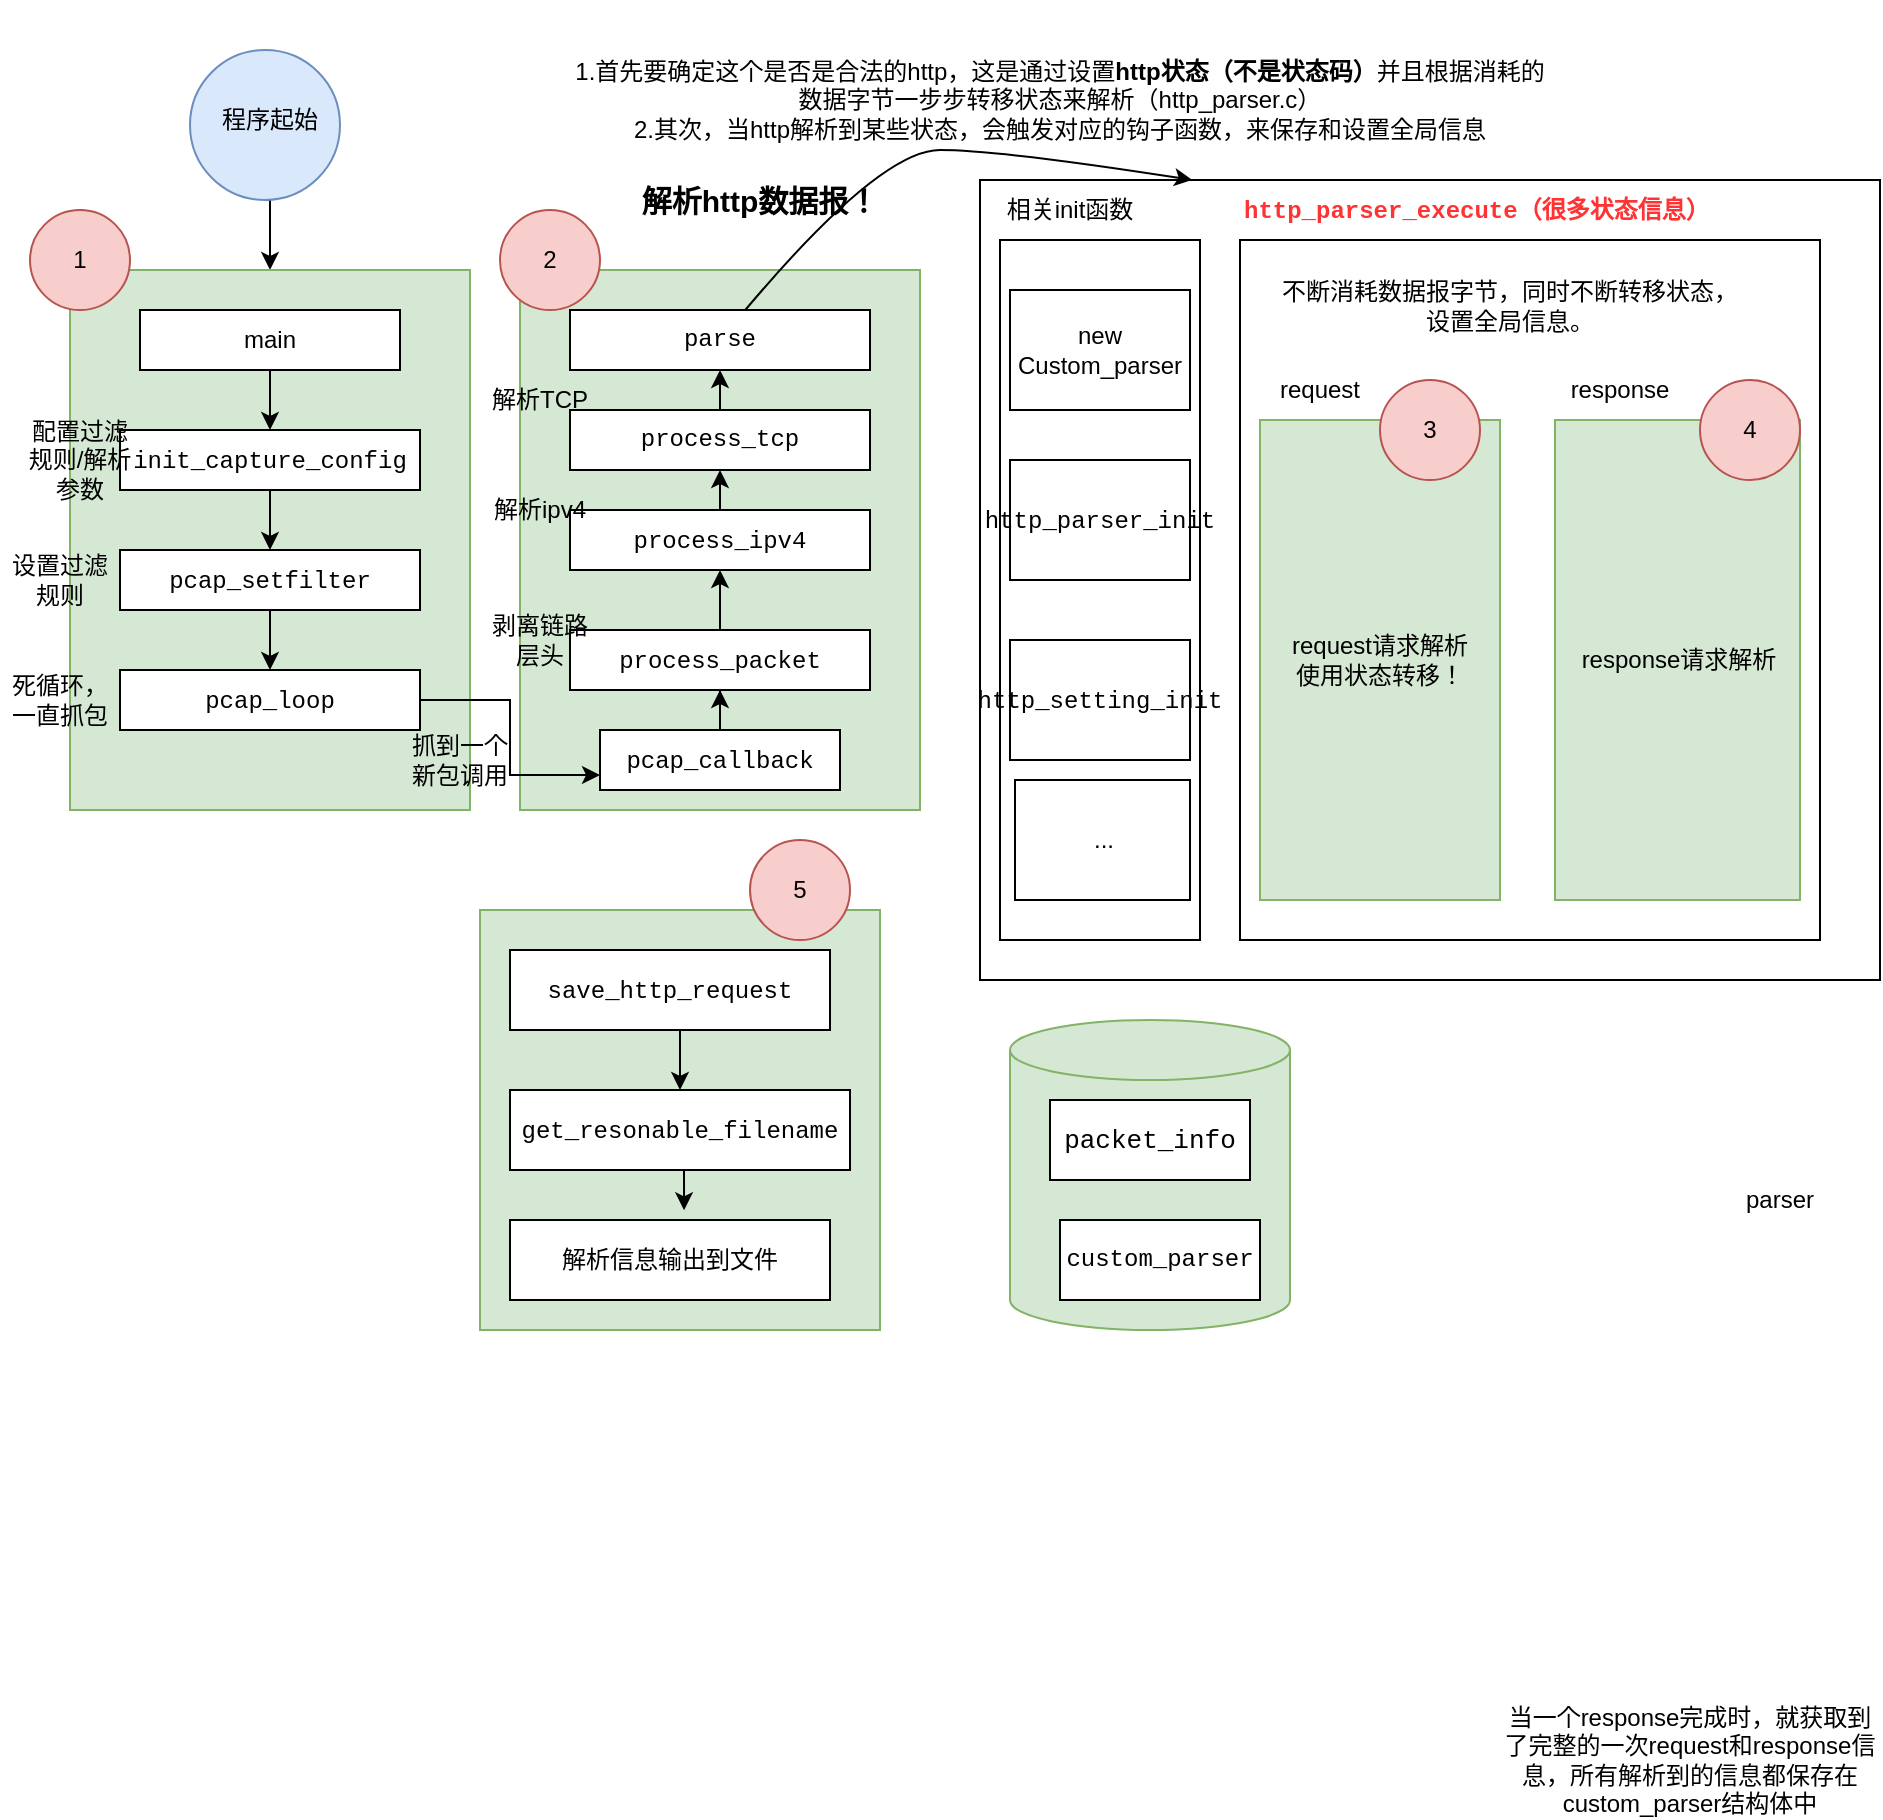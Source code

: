 <mxfile version="21.3.7" type="github">
  <diagram name="第 1 页" id="iuhaI9ObnCfRAcPD-vhr">
    <mxGraphModel dx="1050" dy="517" grid="1" gridSize="10" guides="1" tooltips="1" connect="1" arrows="1" fold="1" page="1" pageScale="1" pageWidth="827" pageHeight="1169" math="0" shadow="0">
      <root>
        <mxCell id="0" />
        <mxCell id="1" parent="0" />
        <mxCell id="MI1LUx4qJ0LQopukVB38-1" style="edgeStyle=orthogonalEdgeStyle;rounded=0;orthogonalLoop=1;jettySize=auto;html=1;exitX=0.5;exitY=1;exitDx=0;exitDy=0;entryX=0.5;entryY=0;entryDx=0;entryDy=0;" edge="1" parent="1" source="MI1LUx4qJ0LQopukVB38-2" target="MI1LUx4qJ0LQopukVB38-7">
          <mxGeometry relative="1" as="geometry" />
        </mxCell>
        <mxCell id="MI1LUx4qJ0LQopukVB38-2" value="" style="ellipse;whiteSpace=wrap;html=1;aspect=fixed;fillColor=#dae8fc;strokeColor=#6c8ebf;" vertex="1" parent="1">
          <mxGeometry x="135" y="40" width="75" height="75" as="geometry" />
        </mxCell>
        <mxCell id="MI1LUx4qJ0LQopukVB38-4" value="" style="rounded=0;whiteSpace=wrap;html=1;" vertex="1" parent="1">
          <mxGeometry x="530" y="105" width="450" height="400" as="geometry" />
        </mxCell>
        <mxCell id="MI1LUx4qJ0LQopukVB38-5" value="" style="shape=cylinder3;whiteSpace=wrap;html=1;boundedLbl=1;backgroundOutline=1;size=15;fillColor=#d5e8d4;strokeColor=#82b366;" vertex="1" parent="1">
          <mxGeometry x="545" y="525" width="140" height="155" as="geometry" />
        </mxCell>
        <mxCell id="MI1LUx4qJ0LQopukVB38-6" value="" style="rounded=0;whiteSpace=wrap;html=1;fillColor=#d5e8d4;strokeColor=#82b366;" vertex="1" parent="1">
          <mxGeometry x="300" y="150" width="200" height="270" as="geometry" />
        </mxCell>
        <mxCell id="MI1LUx4qJ0LQopukVB38-7" value="" style="rounded=0;whiteSpace=wrap;html=1;fillColor=#d5e8d4;strokeColor=#82b366;" vertex="1" parent="1">
          <mxGeometry x="75" y="150" width="200" height="270" as="geometry" />
        </mxCell>
        <mxCell id="MI1LUx4qJ0LQopukVB38-8" style="edgeStyle=orthogonalEdgeStyle;rounded=0;orthogonalLoop=1;jettySize=auto;html=1;exitX=0.5;exitY=1;exitDx=0;exitDy=0;entryX=0.5;entryY=0;entryDx=0;entryDy=0;" edge="1" parent="1" source="MI1LUx4qJ0LQopukVB38-9" target="MI1LUx4qJ0LQopukVB38-11">
          <mxGeometry relative="1" as="geometry" />
        </mxCell>
        <mxCell id="MI1LUx4qJ0LQopukVB38-9" value="main" style="rounded=0;whiteSpace=wrap;html=1;" vertex="1" parent="1">
          <mxGeometry x="110" y="170" width="130" height="30" as="geometry" />
        </mxCell>
        <mxCell id="MI1LUx4qJ0LQopukVB38-10" style="edgeStyle=orthogonalEdgeStyle;rounded=0;orthogonalLoop=1;jettySize=auto;html=1;exitX=0.5;exitY=1;exitDx=0;exitDy=0;" edge="1" parent="1" source="MI1LUx4qJ0LQopukVB38-11" target="MI1LUx4qJ0LQopukVB38-15">
          <mxGeometry relative="1" as="geometry" />
        </mxCell>
        <mxCell id="MI1LUx4qJ0LQopukVB38-11" value="&lt;div style=&quot;font-family: &amp;quot;JetBrains Mono&amp;quot;, &amp;quot;Fira Code&amp;quot;, Menlo, Monaco, &amp;quot;Courier New&amp;quot;, monospace, Consolas, &amp;quot;Courier New&amp;quot;, monospace; line-height: 22px;&quot;&gt;&lt;font style=&quot;font-size: 12px; background-color: rgb(255, 255, 255);&quot;&gt;init_capture_config&lt;/font&gt;&lt;/div&gt;" style="rounded=0;whiteSpace=wrap;html=1;" vertex="1" parent="1">
          <mxGeometry x="100" y="230" width="150" height="30" as="geometry" />
        </mxCell>
        <mxCell id="MI1LUx4qJ0LQopukVB38-12" style="edgeStyle=orthogonalEdgeStyle;rounded=0;orthogonalLoop=1;jettySize=auto;html=1;exitX=1;exitY=0.5;exitDx=0;exitDy=0;entryX=0;entryY=0.75;entryDx=0;entryDy=0;" edge="1" parent="1" source="MI1LUx4qJ0LQopukVB38-13" target="MI1LUx4qJ0LQopukVB38-17">
          <mxGeometry relative="1" as="geometry" />
        </mxCell>
        <mxCell id="MI1LUx4qJ0LQopukVB38-13" value="&lt;div style=&quot;font-family: &amp;quot;JetBrains Mono&amp;quot;, &amp;quot;Fira Code&amp;quot;, Menlo, Monaco, &amp;quot;Courier New&amp;quot;, monospace, Consolas, &amp;quot;Courier New&amp;quot;, monospace; line-height: 22px;&quot;&gt;&lt;div style=&quot;line-height: 22px;&quot;&gt;&lt;font style=&quot;font-size: 12px;&quot;&gt;pcap_loop&lt;/font&gt;&lt;/div&gt;&lt;/div&gt;" style="rounded=0;whiteSpace=wrap;html=1;" vertex="1" parent="1">
          <mxGeometry x="100" y="350" width="150" height="30" as="geometry" />
        </mxCell>
        <mxCell id="MI1LUx4qJ0LQopukVB38-14" style="edgeStyle=orthogonalEdgeStyle;rounded=0;orthogonalLoop=1;jettySize=auto;html=1;exitX=0.5;exitY=1;exitDx=0;exitDy=0;entryX=0.5;entryY=0;entryDx=0;entryDy=0;" edge="1" parent="1" source="MI1LUx4qJ0LQopukVB38-15" target="MI1LUx4qJ0LQopukVB38-13">
          <mxGeometry relative="1" as="geometry" />
        </mxCell>
        <mxCell id="MI1LUx4qJ0LQopukVB38-15" value="&lt;div style=&quot;font-family: &amp;quot;JetBrains Mono&amp;quot;, &amp;quot;Fira Code&amp;quot;, Menlo, Monaco, &amp;quot;Courier New&amp;quot;, monospace, Consolas, &amp;quot;Courier New&amp;quot;, monospace; line-height: 22px;&quot;&gt;&lt;div style=&quot;line-height: 22px;&quot;&gt;&lt;font style=&quot;font-size: 12px;&quot;&gt;pcap_setfilter&lt;/font&gt;&lt;/div&gt;&lt;/div&gt;" style="rounded=0;whiteSpace=wrap;html=1;" vertex="1" parent="1">
          <mxGeometry x="100" y="290" width="150" height="30" as="geometry" />
        </mxCell>
        <mxCell id="MI1LUx4qJ0LQopukVB38-16" style="edgeStyle=orthogonalEdgeStyle;rounded=0;orthogonalLoop=1;jettySize=auto;html=1;exitX=0.5;exitY=0;exitDx=0;exitDy=0;" edge="1" parent="1" source="MI1LUx4qJ0LQopukVB38-17" target="MI1LUx4qJ0LQopukVB38-19">
          <mxGeometry relative="1" as="geometry" />
        </mxCell>
        <mxCell id="MI1LUx4qJ0LQopukVB38-17" value="&lt;div style=&quot;font-family: &amp;quot;JetBrains Mono&amp;quot;, &amp;quot;Fira Code&amp;quot;, Menlo, Monaco, &amp;quot;Courier New&amp;quot;, monospace, Consolas, &amp;quot;Courier New&amp;quot;, monospace; line-height: 22px;&quot;&gt;&lt;font style=&quot;font-size: 12px;&quot;&gt;pcap_callback&lt;/font&gt;&lt;/div&gt;" style="rounded=0;whiteSpace=wrap;html=1;" vertex="1" parent="1">
          <mxGeometry x="340" y="380" width="120" height="30" as="geometry" />
        </mxCell>
        <mxCell id="MI1LUx4qJ0LQopukVB38-18" style="edgeStyle=orthogonalEdgeStyle;rounded=0;orthogonalLoop=1;jettySize=auto;html=1;exitX=0.5;exitY=0;exitDx=0;exitDy=0;" edge="1" parent="1" source="MI1LUx4qJ0LQopukVB38-19" target="MI1LUx4qJ0LQopukVB38-21">
          <mxGeometry relative="1" as="geometry" />
        </mxCell>
        <mxCell id="MI1LUx4qJ0LQopukVB38-19" value="&lt;div style=&quot;font-family: &amp;quot;JetBrains Mono&amp;quot;, &amp;quot;Fira Code&amp;quot;, Menlo, Monaco, &amp;quot;Courier New&amp;quot;, monospace, Consolas, &amp;quot;Courier New&amp;quot;, monospace; line-height: 22px;&quot;&gt;&lt;div style=&quot;line-height: 22px;&quot;&gt;&lt;div style=&quot;line-height: 22px;&quot;&gt;&lt;font style=&quot;font-size: 12px;&quot;&gt;process_packet&lt;/font&gt;&lt;/div&gt;&lt;/div&gt;&lt;/div&gt;" style="rounded=0;whiteSpace=wrap;html=1;" vertex="1" parent="1">
          <mxGeometry x="325" y="330" width="150" height="30" as="geometry" />
        </mxCell>
        <mxCell id="MI1LUx4qJ0LQopukVB38-20" style="edgeStyle=orthogonalEdgeStyle;rounded=0;orthogonalLoop=1;jettySize=auto;html=1;exitX=0.5;exitY=0;exitDx=0;exitDy=0;entryX=0.5;entryY=1;entryDx=0;entryDy=0;" edge="1" parent="1" source="MI1LUx4qJ0LQopukVB38-21" target="MI1LUx4qJ0LQopukVB38-23">
          <mxGeometry relative="1" as="geometry" />
        </mxCell>
        <mxCell id="MI1LUx4qJ0LQopukVB38-21" value="&lt;div style=&quot;font-family: &amp;quot;JetBrains Mono&amp;quot;, &amp;quot;Fira Code&amp;quot;, Menlo, Monaco, &amp;quot;Courier New&amp;quot;, monospace, Consolas, &amp;quot;Courier New&amp;quot;, monospace; line-height: 22px;&quot;&gt;&lt;div style=&quot;line-height: 22px;&quot;&gt;&lt;div style=&quot;line-height: 22px;&quot;&gt;&lt;div style=&quot;line-height: 22px;&quot;&gt;&lt;font style=&quot;font-size: 12px;&quot;&gt;process_ipv4&lt;/font&gt;&lt;/div&gt;&lt;/div&gt;&lt;/div&gt;&lt;/div&gt;" style="rounded=0;whiteSpace=wrap;html=1;" vertex="1" parent="1">
          <mxGeometry x="325" y="270" width="150" height="30" as="geometry" />
        </mxCell>
        <mxCell id="MI1LUx4qJ0LQopukVB38-22" style="edgeStyle=orthogonalEdgeStyle;rounded=0;orthogonalLoop=1;jettySize=auto;html=1;exitX=0.5;exitY=0;exitDx=0;exitDy=0;entryX=0.5;entryY=1;entryDx=0;entryDy=0;" edge="1" parent="1" source="MI1LUx4qJ0LQopukVB38-23" target="MI1LUx4qJ0LQopukVB38-24">
          <mxGeometry relative="1" as="geometry" />
        </mxCell>
        <mxCell id="MI1LUx4qJ0LQopukVB38-23" value="&lt;div style=&quot;font-family: &amp;quot;JetBrains Mono&amp;quot;, &amp;quot;Fira Code&amp;quot;, Menlo, Monaco, &amp;quot;Courier New&amp;quot;, monospace, Consolas, &amp;quot;Courier New&amp;quot;, monospace; line-height: 22px;&quot;&gt;&lt;div style=&quot;line-height: 22px;&quot;&gt;&lt;div style=&quot;line-height: 22px;&quot;&gt;&lt;div style=&quot;line-height: 22px;&quot;&gt;&lt;div style=&quot;line-height: 19px;&quot;&gt;&lt;font style=&quot;font-size: 12px;&quot;&gt;process_tcp&lt;/font&gt;&lt;/div&gt;&lt;/div&gt;&lt;/div&gt;&lt;/div&gt;&lt;/div&gt;" style="rounded=0;whiteSpace=wrap;html=1;" vertex="1" parent="1">
          <mxGeometry x="325" y="220" width="150" height="30" as="geometry" />
        </mxCell>
        <mxCell id="MI1LUx4qJ0LQopukVB38-24" value="&lt;div style=&quot;font-family: &amp;quot;JetBrains Mono&amp;quot;, &amp;quot;Fira Code&amp;quot;, Menlo, Monaco, &amp;quot;Courier New&amp;quot;, monospace, Consolas, &amp;quot;Courier New&amp;quot;, monospace; line-height: 22px;&quot;&gt;&lt;div style=&quot;line-height: 22px;&quot;&gt;&lt;div style=&quot;line-height: 22px;&quot;&gt;&lt;div style=&quot;line-height: 22px;&quot;&gt;&lt;div style=&quot;line-height: 19px;&quot;&gt;&lt;div style=&quot;line-height: 19px;&quot;&gt;&lt;font style=&quot;font-size: 12px;&quot;&gt;parse&lt;/font&gt;&lt;/div&gt;&lt;/div&gt;&lt;/div&gt;&lt;/div&gt;&lt;/div&gt;&lt;/div&gt;" style="rounded=0;whiteSpace=wrap;html=1;" vertex="1" parent="1">
          <mxGeometry x="325" y="170" width="150" height="30" as="geometry" />
        </mxCell>
        <mxCell id="MI1LUx4qJ0LQopukVB38-25" value="&lt;div style=&quot;font-family: &amp;quot;JetBrains Mono&amp;quot;, &amp;quot;Fira Code&amp;quot;, Menlo, Monaco, &amp;quot;Courier New&amp;quot;, monospace, Consolas, &amp;quot;Courier New&amp;quot;, monospace; line-height: 19px;&quot;&gt;&lt;font style=&quot;font-size: 12px;&quot;&gt;custom_parser&lt;/font&gt;&lt;/div&gt;" style="rounded=0;whiteSpace=wrap;html=1;" vertex="1" parent="1">
          <mxGeometry x="570" y="625" width="100" height="40" as="geometry" />
        </mxCell>
        <mxCell id="MI1LUx4qJ0LQopukVB38-26" value="&lt;div style=&quot;font-family: &amp;quot;JetBrains Mono&amp;quot;, &amp;quot;Fira Code&amp;quot;, Menlo, Monaco, &amp;quot;Courier New&amp;quot;, monospace, Consolas, &amp;quot;Courier New&amp;quot;, monospace; line-height: 19px;&quot;&gt;&lt;font style=&quot;font-size: 13px;&quot;&gt;packet_info&lt;/font&gt;&lt;/div&gt;" style="rounded=0;whiteSpace=wrap;html=1;" vertex="1" parent="1">
          <mxGeometry x="565" y="565" width="100" height="40" as="geometry" />
        </mxCell>
        <mxCell id="MI1LUx4qJ0LQopukVB38-27" value="&lt;div style=&quot;font-family: &amp;quot;JetBrains Mono&amp;quot;, &amp;quot;Fira Code&amp;quot;, Menlo, Monaco, &amp;quot;Courier New&amp;quot;, monospace, Consolas, &amp;quot;Courier New&amp;quot;, monospace; line-height: 19px;&quot;&gt;&lt;div style=&quot;&quot;&gt;&lt;font color=&quot;#ff3333&quot; style=&quot;font-size: 12px;&quot;&gt;&lt;b&gt;http_parser_execute（很多状态信息）&lt;/b&gt;&lt;/font&gt;&lt;/div&gt;&lt;/div&gt;" style="text;whiteSpace=wrap;html=1;" vertex="1" parent="1">
          <mxGeometry x="660" y="105" width="260" height="40" as="geometry" />
        </mxCell>
        <mxCell id="MI1LUx4qJ0LQopukVB38-28" value="" style="rounded=0;whiteSpace=wrap;html=1;fillColor=#d5e8d4;strokeColor=#82b366;" vertex="1" parent="1">
          <mxGeometry x="280" y="470" width="200" height="210" as="geometry" />
        </mxCell>
        <mxCell id="MI1LUx4qJ0LQopukVB38-29" style="edgeStyle=orthogonalEdgeStyle;rounded=0;orthogonalLoop=1;jettySize=auto;html=1;exitX=0.5;exitY=1;exitDx=0;exitDy=0;entryX=0.5;entryY=0;entryDx=0;entryDy=0;" edge="1" parent="1" source="MI1LUx4qJ0LQopukVB38-30" target="MI1LUx4qJ0LQopukVB38-32">
          <mxGeometry relative="1" as="geometry" />
        </mxCell>
        <mxCell id="MI1LUx4qJ0LQopukVB38-30" value="&lt;div style=&quot;font-family: &amp;quot;JetBrains Mono&amp;quot;, &amp;quot;Fira Code&amp;quot;, Menlo, Monaco, &amp;quot;Courier New&amp;quot;, monospace, Consolas, &amp;quot;Courier New&amp;quot;, monospace; line-height: 22px;&quot;&gt;&lt;font style=&quot;font-size: 12px;&quot;&gt;save_http_request&lt;/font&gt;&lt;/div&gt;" style="rounded=0;whiteSpace=wrap;html=1;" vertex="1" parent="1">
          <mxGeometry x="295" y="490" width="160" height="40" as="geometry" />
        </mxCell>
        <mxCell id="MI1LUx4qJ0LQopukVB38-31" style="edgeStyle=orthogonalEdgeStyle;rounded=0;orthogonalLoop=1;jettySize=auto;html=1;exitX=0.5;exitY=1;exitDx=0;exitDy=0;entryX=0.544;entryY=-0.121;entryDx=0;entryDy=0;entryPerimeter=0;" edge="1" parent="1" source="MI1LUx4qJ0LQopukVB38-32" target="MI1LUx4qJ0LQopukVB38-33">
          <mxGeometry relative="1" as="geometry" />
        </mxCell>
        <mxCell id="MI1LUx4qJ0LQopukVB38-32" value="&lt;div style=&quot;font-family: &amp;quot;JetBrains Mono&amp;quot;, &amp;quot;Fira Code&amp;quot;, Menlo, Monaco, &amp;quot;Courier New&amp;quot;, monospace, Consolas, &amp;quot;Courier New&amp;quot;, monospace; line-height: 22px;&quot;&gt;&lt;font style=&quot;font-size: 12px;&quot;&gt;get_resonable_filename&lt;/font&gt;&lt;/div&gt;" style="rounded=0;whiteSpace=wrap;html=1;" vertex="1" parent="1">
          <mxGeometry x="295" y="560" width="170" height="40" as="geometry" />
        </mxCell>
        <mxCell id="MI1LUx4qJ0LQopukVB38-33" value="解析信息输出到文件" style="rounded=0;whiteSpace=wrap;html=1;" vertex="1" parent="1">
          <mxGeometry x="295" y="625" width="160" height="40" as="geometry" />
        </mxCell>
        <mxCell id="MI1LUx4qJ0LQopukVB38-34" value="parser" style="text;html=1;strokeColor=none;fillColor=none;align=center;verticalAlign=middle;whiteSpace=wrap;rounded=0;" vertex="1" parent="1">
          <mxGeometry x="900" y="600" width="60" height="30" as="geometry" />
        </mxCell>
        <mxCell id="MI1LUx4qJ0LQopukVB38-35" value="" style="rounded=0;whiteSpace=wrap;html=1;" vertex="1" parent="1">
          <mxGeometry x="660" y="135" width="290" height="350" as="geometry" />
        </mxCell>
        <mxCell id="MI1LUx4qJ0LQopukVB38-36" value="request" style="text;html=1;strokeColor=none;fillColor=none;align=center;verticalAlign=middle;whiteSpace=wrap;rounded=0;" vertex="1" parent="1">
          <mxGeometry x="670" y="195" width="60" height="30" as="geometry" />
        </mxCell>
        <mxCell id="MI1LUx4qJ0LQopukVB38-37" value="request请求解析&lt;br&gt;使用状态转移！" style="rounded=0;whiteSpace=wrap;html=1;fillColor=#d5e8d4;strokeColor=#82b366;" vertex="1" parent="1">
          <mxGeometry x="670" y="225" width="120" height="240" as="geometry" />
        </mxCell>
        <mxCell id="MI1LUx4qJ0LQopukVB38-38" value="response请求解析" style="rounded=0;whiteSpace=wrap;html=1;fillColor=#d5e8d4;strokeColor=#82b366;" vertex="1" parent="1">
          <mxGeometry x="817.5" y="225" width="122.5" height="240" as="geometry" />
        </mxCell>
        <mxCell id="MI1LUx4qJ0LQopukVB38-39" value="response" style="text;html=1;strokeColor=none;fillColor=none;align=center;verticalAlign=middle;whiteSpace=wrap;rounded=0;" vertex="1" parent="1">
          <mxGeometry x="820" y="195" width="60" height="30" as="geometry" />
        </mxCell>
        <mxCell id="MI1LUx4qJ0LQopukVB38-40" value="" style="rounded=0;whiteSpace=wrap;html=1;" vertex="1" parent="1">
          <mxGeometry x="540" y="135" width="100" height="350" as="geometry" />
        </mxCell>
        <mxCell id="MI1LUx4qJ0LQopukVB38-41" value="new Custom_parser" style="rounded=0;whiteSpace=wrap;html=1;" vertex="1" parent="1">
          <mxGeometry x="545" y="160" width="90" height="60" as="geometry" />
        </mxCell>
        <mxCell id="MI1LUx4qJ0LQopukVB38-42" value="&lt;div style=&quot;font-family: &amp;quot;JetBrains Mono&amp;quot;, &amp;quot;Fira Code&amp;quot;, Menlo, Monaco, &amp;quot;Courier New&amp;quot;, monospace, Consolas, &amp;quot;Courier New&amp;quot;, monospace; line-height: 22px;&quot;&gt;&lt;font style=&quot;font-size: 12px;&quot;&gt;http_setting_init&lt;/font&gt;&lt;/div&gt;" style="rounded=0;whiteSpace=wrap;html=1;" vertex="1" parent="1">
          <mxGeometry x="545" y="335" width="90" height="60" as="geometry" />
        </mxCell>
        <mxCell id="MI1LUx4qJ0LQopukVB38-43" value="&lt;div style=&quot;font-family: &amp;quot;JetBrains Mono&amp;quot;, &amp;quot;Fira Code&amp;quot;, Menlo, Monaco, &amp;quot;Courier New&amp;quot;, monospace, Consolas, &amp;quot;Courier New&amp;quot;, monospace; line-height: 22px;&quot;&gt;&lt;font style=&quot;font-size: 12px;&quot;&gt;http_parser_init&lt;/font&gt;&lt;/div&gt;" style="rounded=0;whiteSpace=wrap;html=1;" vertex="1" parent="1">
          <mxGeometry x="545" y="245" width="90" height="60" as="geometry" />
        </mxCell>
        <mxCell id="MI1LUx4qJ0LQopukVB38-44" value="..." style="rounded=0;whiteSpace=wrap;html=1;" vertex="1" parent="1">
          <mxGeometry x="547.5" y="405" width="87.5" height="60" as="geometry" />
        </mxCell>
        <mxCell id="MI1LUx4qJ0LQopukVB38-45" value="相关init函数" style="text;html=1;strokeColor=none;fillColor=none;align=center;verticalAlign=middle;whiteSpace=wrap;rounded=0;" vertex="1" parent="1">
          <mxGeometry x="540" y="105" width="70" height="30" as="geometry" />
        </mxCell>
        <mxCell id="MI1LUx4qJ0LQopukVB38-47" value="" style="curved=1;endArrow=classic;html=1;rounded=0;entryX=0.236;entryY=0;entryDx=0;entryDy=0;entryPerimeter=0;" edge="1" parent="1" source="MI1LUx4qJ0LQopukVB38-24" target="MI1LUx4qJ0LQopukVB38-4">
          <mxGeometry width="50" height="50" relative="1" as="geometry">
            <mxPoint x="540" y="140" as="sourcePoint" />
            <mxPoint x="530" y="430" as="targetPoint" />
            <Array as="points">
              <mxPoint x="480" y="90" />
              <mxPoint x="540" y="90" />
            </Array>
          </mxGeometry>
        </mxCell>
        <mxCell id="MI1LUx4qJ0LQopukVB38-48" value="程序起始" style="text;html=1;strokeColor=none;fillColor=none;align=center;verticalAlign=middle;whiteSpace=wrap;rounded=0;" vertex="1" parent="1">
          <mxGeometry x="145" y="60" width="60" height="30" as="geometry" />
        </mxCell>
        <mxCell id="MI1LUx4qJ0LQopukVB38-49" value="配置过滤规则/解析参数" style="text;html=1;strokeColor=none;fillColor=none;align=center;verticalAlign=middle;whiteSpace=wrap;rounded=0;" vertex="1" parent="1">
          <mxGeometry x="50" y="230" width="60" height="30" as="geometry" />
        </mxCell>
        <mxCell id="MI1LUx4qJ0LQopukVB38-50" value="设置过滤规则" style="text;html=1;strokeColor=none;fillColor=none;align=center;verticalAlign=middle;whiteSpace=wrap;rounded=0;" vertex="1" parent="1">
          <mxGeometry x="40" y="290" width="60" height="30" as="geometry" />
        </mxCell>
        <mxCell id="MI1LUx4qJ0LQopukVB38-51" value="死循环，一直抓包" style="text;html=1;strokeColor=none;fillColor=none;align=center;verticalAlign=middle;whiteSpace=wrap;rounded=0;" vertex="1" parent="1">
          <mxGeometry x="40" y="350" width="60" height="30" as="geometry" />
        </mxCell>
        <mxCell id="MI1LUx4qJ0LQopukVB38-52" value="抓到一个新包调用" style="text;html=1;strokeColor=none;fillColor=none;align=center;verticalAlign=middle;whiteSpace=wrap;rounded=0;" vertex="1" parent="1">
          <mxGeometry x="240" y="380" width="60" height="30" as="geometry" />
        </mxCell>
        <mxCell id="MI1LUx4qJ0LQopukVB38-53" value="剥离链路层头" style="text;html=1;strokeColor=none;fillColor=none;align=center;verticalAlign=middle;whiteSpace=wrap;rounded=0;" vertex="1" parent="1">
          <mxGeometry x="280" y="320" width="60" height="30" as="geometry" />
        </mxCell>
        <mxCell id="MI1LUx4qJ0LQopukVB38-54" value="解析ipv4" style="text;html=1;strokeColor=none;fillColor=none;align=center;verticalAlign=middle;whiteSpace=wrap;rounded=0;" vertex="1" parent="1">
          <mxGeometry x="280" y="255" width="60" height="30" as="geometry" />
        </mxCell>
        <mxCell id="MI1LUx4qJ0LQopukVB38-55" value="解析TCP" style="text;html=1;strokeColor=none;fillColor=none;align=center;verticalAlign=middle;whiteSpace=wrap;rounded=0;" vertex="1" parent="1">
          <mxGeometry x="280" y="200" width="60" height="30" as="geometry" />
        </mxCell>
        <mxCell id="MI1LUx4qJ0LQopukVB38-56" value="1.首先要确定这个是否是合法的http，这是通过设置&lt;b&gt;http状态（不是状态码）&lt;/b&gt;并且根据消耗的数据字节一步步转移状态来解析（http_parser.c）&lt;br&gt;2.其次，当http解析到某些状态，会触发对应的钩子函数，来保存和设置全局信息" style="text;html=1;strokeColor=none;fillColor=none;align=center;verticalAlign=middle;whiteSpace=wrap;rounded=0;" vertex="1" parent="1">
          <mxGeometry x="321.5" y="15" width="496" height="100" as="geometry" />
        </mxCell>
        <mxCell id="MI1LUx4qJ0LQopukVB38-57" value="&lt;font style=&quot;font-size: 15px;&quot;&gt;&lt;b&gt;解析http数据报！&lt;/b&gt;&lt;/font&gt;" style="text;html=1;strokeColor=none;fillColor=none;align=center;verticalAlign=middle;whiteSpace=wrap;rounded=0;" vertex="1" parent="1">
          <mxGeometry x="350" y="100" width="140" height="30" as="geometry" />
        </mxCell>
        <mxCell id="MI1LUx4qJ0LQopukVB38-58" value="不断消耗数据报字节，同时不断转移状态，设置全局信息。" style="text;html=1;strokeColor=none;fillColor=none;align=center;verticalAlign=middle;whiteSpace=wrap;rounded=0;" vertex="1" parent="1">
          <mxGeometry x="675" y="140" width="240" height="55" as="geometry" />
        </mxCell>
        <mxCell id="MI1LUx4qJ0LQopukVB38-59" value="当一个response完成时，就获取到了完整的一次request和response信息，所有解析到的信息都保存在custom_parser结构体中" style="text;html=1;strokeColor=none;fillColor=none;align=center;verticalAlign=middle;whiteSpace=wrap;rounded=0;" vertex="1" parent="1">
          <mxGeometry x="790" y="880" width="190" height="30" as="geometry" />
        </mxCell>
        <mxCell id="MI1LUx4qJ0LQopukVB38-61" value="1" style="ellipse;whiteSpace=wrap;html=1;aspect=fixed;fillColor=#f8cecc;strokeColor=#b85450;" vertex="1" parent="1">
          <mxGeometry x="55" y="120" width="50" height="50" as="geometry" />
        </mxCell>
        <mxCell id="MI1LUx4qJ0LQopukVB38-62" value="2" style="ellipse;whiteSpace=wrap;html=1;aspect=fixed;fillColor=#f8cecc;strokeColor=#b85450;" vertex="1" parent="1">
          <mxGeometry x="290" y="120" width="50" height="50" as="geometry" />
        </mxCell>
        <mxCell id="MI1LUx4qJ0LQopukVB38-63" value="3" style="ellipse;whiteSpace=wrap;html=1;aspect=fixed;fillColor=#f8cecc;strokeColor=#b85450;" vertex="1" parent="1">
          <mxGeometry x="730" y="205" width="50" height="50" as="geometry" />
        </mxCell>
        <mxCell id="MI1LUx4qJ0LQopukVB38-64" value="4" style="ellipse;whiteSpace=wrap;html=1;aspect=fixed;fillColor=#f8cecc;strokeColor=#b85450;" vertex="1" parent="1">
          <mxGeometry x="890" y="205" width="50" height="50" as="geometry" />
        </mxCell>
        <mxCell id="MI1LUx4qJ0LQopukVB38-65" value="5" style="ellipse;whiteSpace=wrap;html=1;aspect=fixed;fillColor=#f8cecc;strokeColor=#b85450;" vertex="1" parent="1">
          <mxGeometry x="415" y="435" width="50" height="50" as="geometry" />
        </mxCell>
      </root>
    </mxGraphModel>
  </diagram>
</mxfile>
